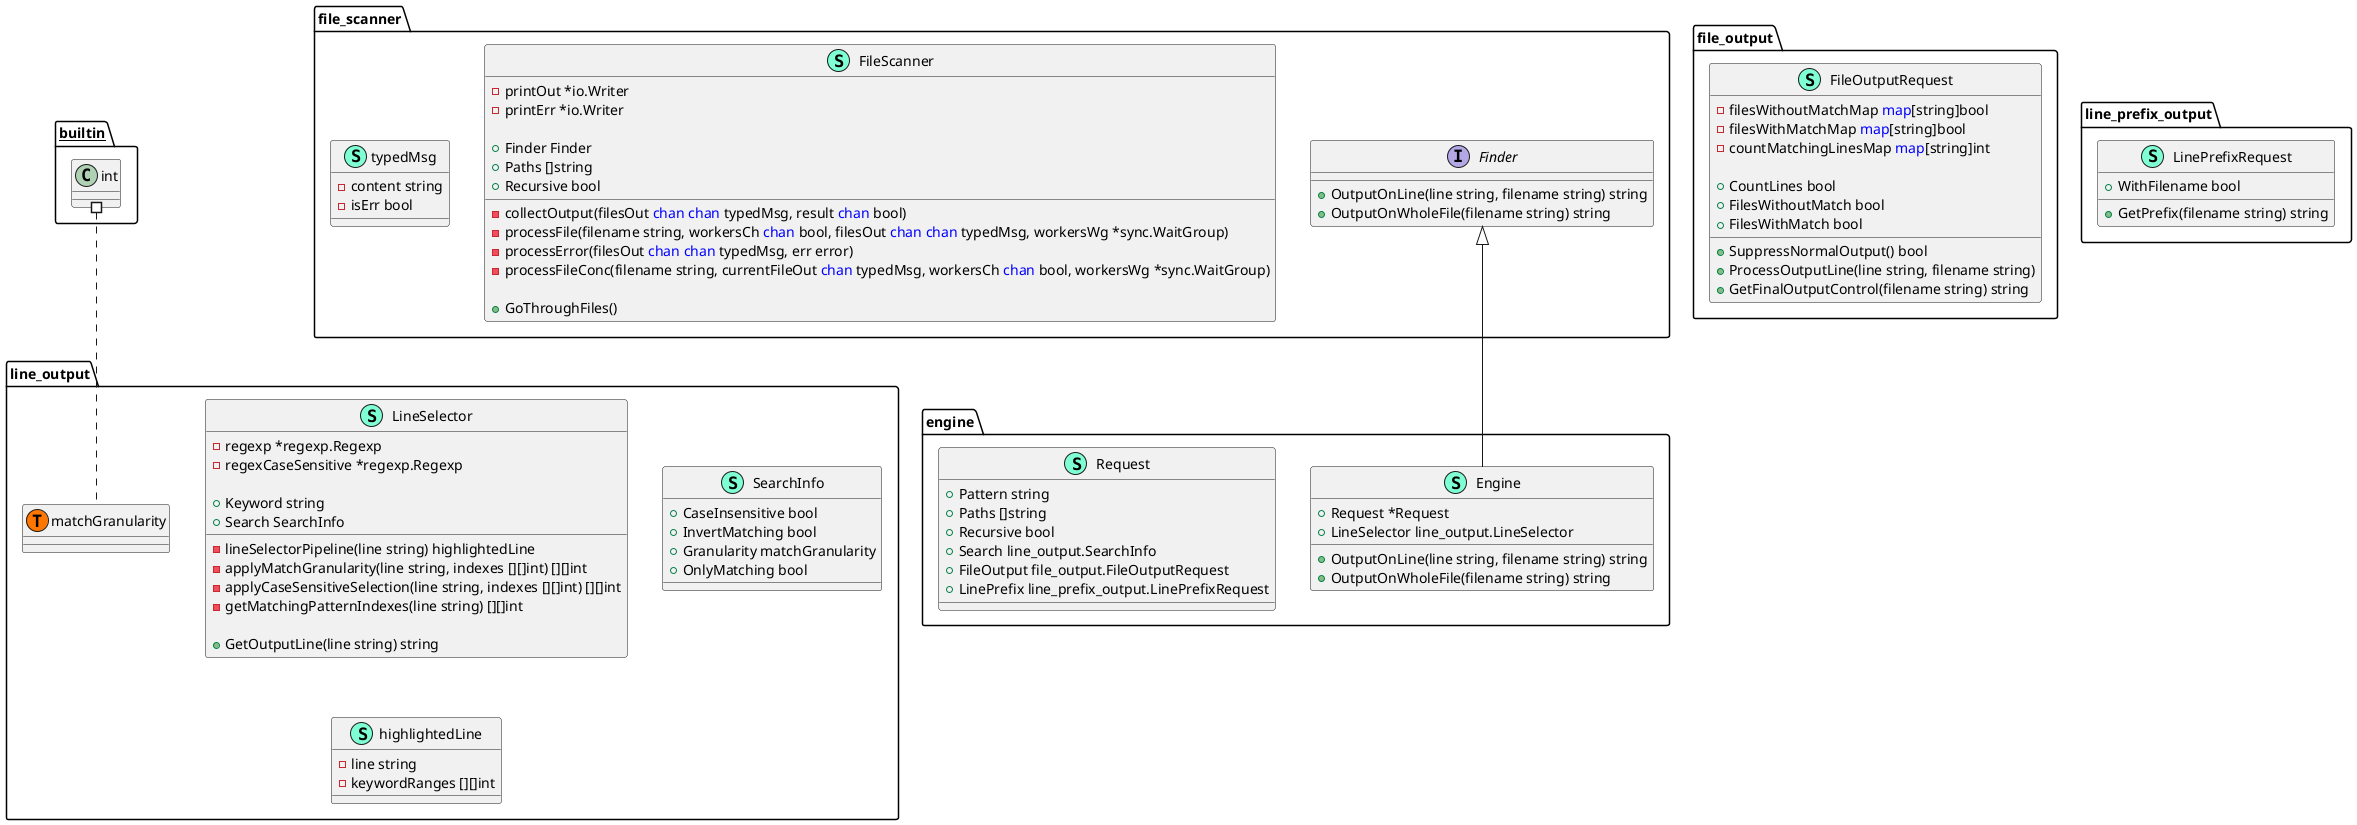 @startuml
namespace engine {
    class Engine << (S,Aquamarine) >> {
        + Request *Request
        + LineSelector line_output.LineSelector

        + OutputOnLine(line string, filename string) string
        + OutputOnWholeFile(filename string) string

    }
    class Request << (S,Aquamarine) >> {
        + Pattern string
        + Paths []string
        + Recursive bool
        + Search line_output.SearchInfo
        + FileOutput file_output.FileOutputRequest
        + LinePrefix line_prefix_output.LinePrefixRequest

    }
}

"file_scanner.Finder" <|-- "engine.Engine"

namespace file_output {
    class FileOutputRequest << (S,Aquamarine) >> {
        - filesWithoutMatchMap <font color=blue>map</font>[string]bool
        - filesWithMatchMap <font color=blue>map</font>[string]bool
        - countMatchingLinesMap <font color=blue>map</font>[string]int

        + CountLines bool
        + FilesWithoutMatch bool
        + FilesWithMatch bool

        + SuppressNormalOutput() bool
        + ProcessOutputLine(line string, filename string) 
        + GetFinalOutputControl(filename string) string

    }
}


namespace file_scanner {
    class FileScanner << (S,Aquamarine) >> {
        - printOut *io.Writer
        - printErr *io.Writer

        + Finder Finder
        + Paths []string
        + Recursive bool

        - collectOutput(filesOut <font color=blue>chan</font> <font color=blue>chan</font> typedMsg, result <font color=blue>chan</font> bool) 
        - processFile(filename string, workersCh <font color=blue>chan</font> bool, filesOut <font color=blue>chan</font> <font color=blue>chan</font> typedMsg, workersWg *sync.WaitGroup) 
        - processError(filesOut <font color=blue>chan</font> <font color=blue>chan</font> typedMsg, err error) 
        - processFileConc(filename string, currentFileOut <font color=blue>chan</font> typedMsg, workersCh <font color=blue>chan</font> bool, workersWg *sync.WaitGroup) 

        + GoThroughFiles() 

    }
    interface Finder  {
        + OutputOnLine(line string, filename string) string
        + OutputOnWholeFile(filename string) string

    }
    class typedMsg << (S,Aquamarine) >> {
        - content string
        - isErr bool

    }
}


namespace line_output {
    class LineSelector << (S,Aquamarine) >> {
        - regexp *regexp.Regexp
        - regexCaseSensitive *regexp.Regexp

        + Keyword string
        + Search SearchInfo

        - lineSelectorPipeline(line string) highlightedLine
        - applyMatchGranularity(line string, indexes [][]int) [][]int
        - applyCaseSensitiveSelection(line string, indexes [][]int) [][]int
        - getMatchingPatternIndexes(line string) [][]int

        + GetOutputLine(line string) string

    }
    class SearchInfo << (S,Aquamarine) >> {
        + CaseInsensitive bool
        + InvertMatching bool
        + Granularity matchGranularity
        + OnlyMatching bool

    }
    class highlightedLine << (S,Aquamarine) >> {
        - line string
        - keywordRanges [][]int

    }
    class line_output.matchGranularity << (T, #FF7700) >>  {
    }
}


namespace line_prefix_output {
    class LinePrefixRequest << (S,Aquamarine) >> {
        + WithFilename bool

        + GetPrefix(filename string) string

    }
}


"__builtin__.int" #.. "line_output.matchGranularity"
@enduml
